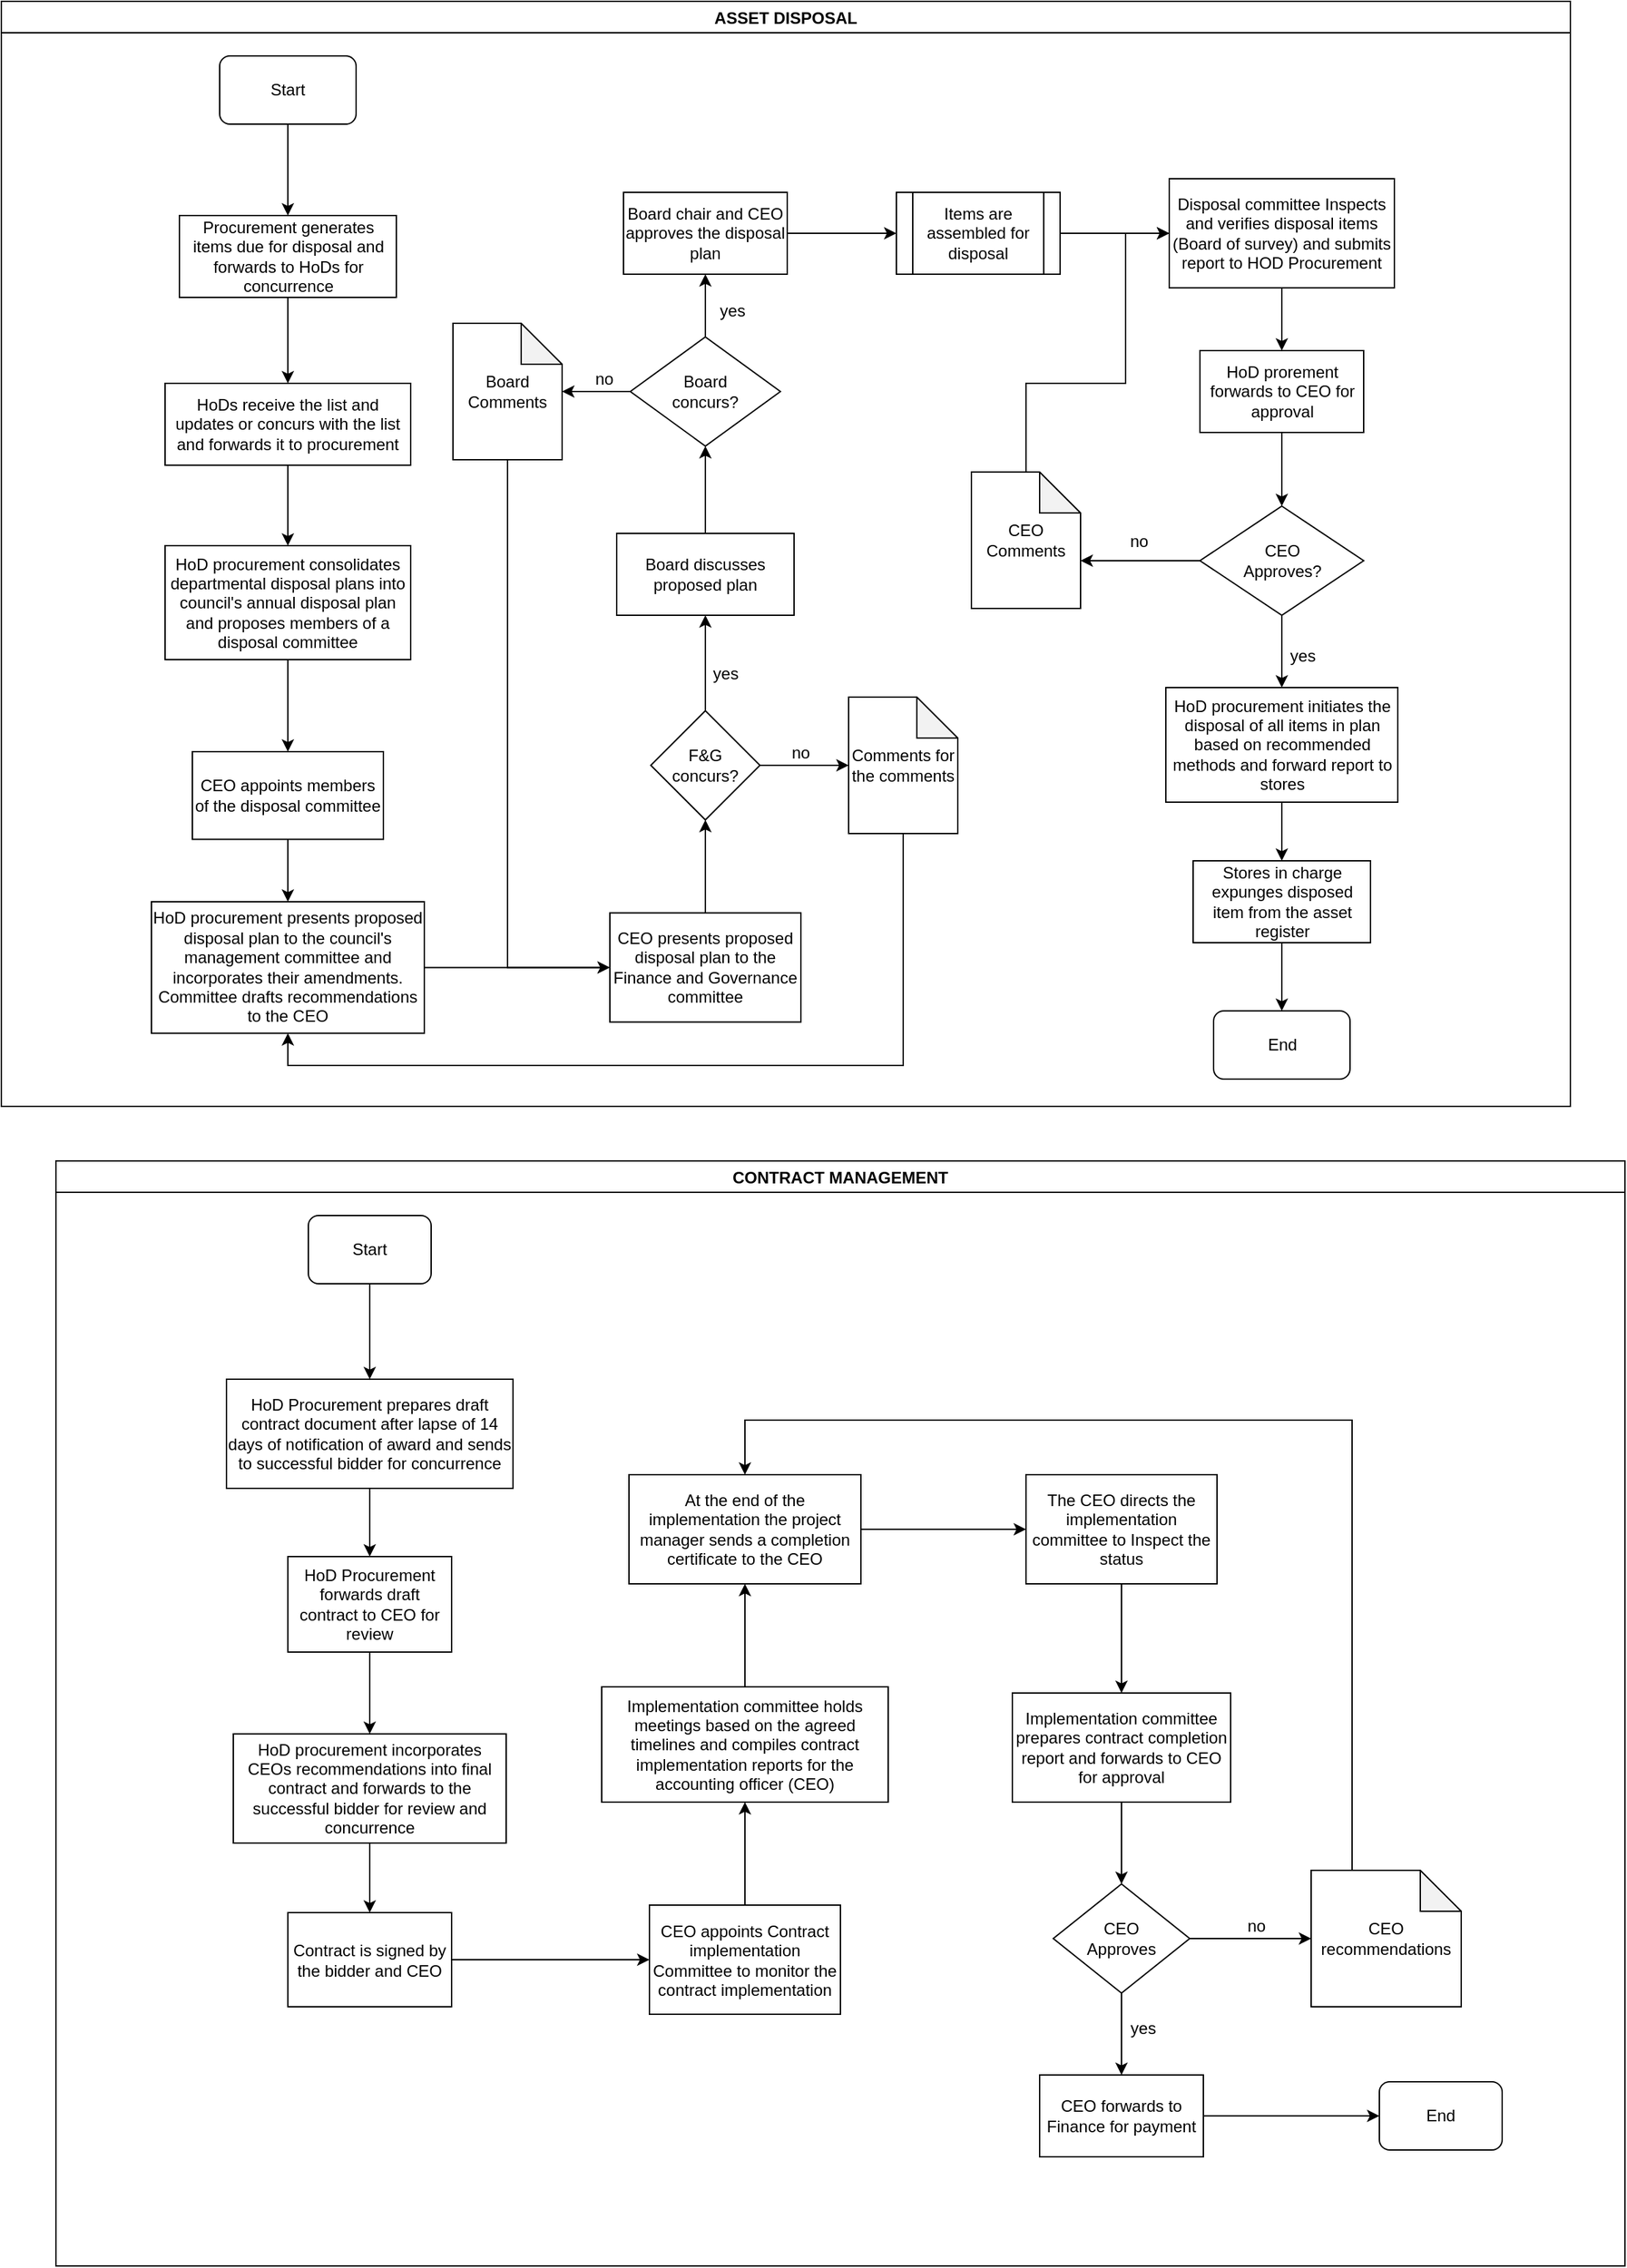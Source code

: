 <mxfile version="14.0.0" type="github">
  <diagram id="B7mUpA1huvissRJmOYIc" name="Page-1">
    <mxGraphModel dx="1038" dy="547" grid="1" gridSize="10" guides="1" tooltips="1" connect="1" arrows="1" fold="1" page="1" pageScale="1" pageWidth="1169" pageHeight="827" math="0" shadow="0">
      <root>
        <mxCell id="0" />
        <mxCell id="1" parent="0" />
        <mxCell id="NP0mH-hWLjlgino4Q2RM-1" value="ASSET DISPOSAL" style="swimlane;startSize=23;" parent="1" vertex="1">
          <mxGeometry x="10" y="10" width="1150" height="810" as="geometry" />
        </mxCell>
        <mxCell id="NP0mH-hWLjlgino4Q2RM-2" value="Start" style="rounded=1;whiteSpace=wrap;html=1;" parent="NP0mH-hWLjlgino4Q2RM-1" vertex="1">
          <mxGeometry x="160" y="40" width="100" height="50" as="geometry" />
        </mxCell>
        <mxCell id="NP0mH-hWLjlgino4Q2RM-5" value="Procurement generates items due for disposal and forwards to HoDs for concurrence" style="rounded=0;whiteSpace=wrap;html=1;" parent="NP0mH-hWLjlgino4Q2RM-1" vertex="1">
          <mxGeometry x="130.5" y="157" width="159" height="60" as="geometry" />
        </mxCell>
        <mxCell id="NP0mH-hWLjlgino4Q2RM-4" value="" style="edgeStyle=orthogonalEdgeStyle;rounded=0;orthogonalLoop=1;jettySize=auto;html=1;entryX=0.5;entryY=0;entryDx=0;entryDy=0;" parent="NP0mH-hWLjlgino4Q2RM-1" source="NP0mH-hWLjlgino4Q2RM-2" target="NP0mH-hWLjlgino4Q2RM-5" edge="1">
          <mxGeometry relative="1" as="geometry">
            <mxPoint x="210" y="165" as="targetPoint" />
          </mxGeometry>
        </mxCell>
        <mxCell id="NP0mH-hWLjlgino4Q2RM-6" value="HoDs receive the list and updates or concurs with the list and forwards it to procurement" style="whiteSpace=wrap;html=1;rounded=0;" parent="NP0mH-hWLjlgino4Q2RM-1" vertex="1">
          <mxGeometry x="120" y="280" width="180" height="60" as="geometry" />
        </mxCell>
        <mxCell id="NP0mH-hWLjlgino4Q2RM-7" value="" style="edgeStyle=orthogonalEdgeStyle;rounded=0;orthogonalLoop=1;jettySize=auto;html=1;" parent="NP0mH-hWLjlgino4Q2RM-1" source="NP0mH-hWLjlgino4Q2RM-5" target="NP0mH-hWLjlgino4Q2RM-6" edge="1">
          <mxGeometry relative="1" as="geometry" />
        </mxCell>
        <mxCell id="NP0mH-hWLjlgino4Q2RM-8" value="HoD procurement consolidates departmental disposal plans into council&#39;s annual disposal plan and proposes members of a disposal committee" style="whiteSpace=wrap;html=1;rounded=0;" parent="NP0mH-hWLjlgino4Q2RM-1" vertex="1">
          <mxGeometry x="120" y="399" width="180" height="83.5" as="geometry" />
        </mxCell>
        <mxCell id="NP0mH-hWLjlgino4Q2RM-9" value="" style="edgeStyle=orthogonalEdgeStyle;rounded=0;orthogonalLoop=1;jettySize=auto;html=1;" parent="NP0mH-hWLjlgino4Q2RM-1" source="NP0mH-hWLjlgino4Q2RM-6" target="NP0mH-hWLjlgino4Q2RM-8" edge="1">
          <mxGeometry relative="1" as="geometry" />
        </mxCell>
        <mxCell id="NP0mH-hWLjlgino4Q2RM-10" value="CEO appoints members of the disposal committee" style="whiteSpace=wrap;html=1;rounded=0;" parent="NP0mH-hWLjlgino4Q2RM-1" vertex="1">
          <mxGeometry x="140" y="550" width="140" height="64.25" as="geometry" />
        </mxCell>
        <mxCell id="NP0mH-hWLjlgino4Q2RM-11" value="" style="edgeStyle=orthogonalEdgeStyle;rounded=0;orthogonalLoop=1;jettySize=auto;html=1;" parent="NP0mH-hWLjlgino4Q2RM-1" source="NP0mH-hWLjlgino4Q2RM-8" target="NP0mH-hWLjlgino4Q2RM-10" edge="1">
          <mxGeometry relative="1" as="geometry" />
        </mxCell>
        <mxCell id="NP0mH-hWLjlgino4Q2RM-15" value="CEO presents proposed disposal plan to the Finance and Governance committee" style="whiteSpace=wrap;html=1;rounded=0;" parent="NP0mH-hWLjlgino4Q2RM-1" vertex="1">
          <mxGeometry x="446" y="668.19" width="140" height="80" as="geometry" />
        </mxCell>
        <mxCell id="NP0mH-hWLjlgino4Q2RM-20" value="&lt;div&gt;F&amp;amp;G&lt;br&gt;&lt;/div&gt;&lt;div&gt;concurs?&lt;/div&gt;" style="rhombus;whiteSpace=wrap;html=1;" parent="NP0mH-hWLjlgino4Q2RM-1" vertex="1">
          <mxGeometry x="476" y="520" width="80" height="80" as="geometry" />
        </mxCell>
        <mxCell id="NP0mH-hWLjlgino4Q2RM-18" value="" style="edgeStyle=orthogonalEdgeStyle;rounded=0;orthogonalLoop=1;jettySize=auto;html=1;" parent="NP0mH-hWLjlgino4Q2RM-1" source="NP0mH-hWLjlgino4Q2RM-15" target="NP0mH-hWLjlgino4Q2RM-20" edge="1">
          <mxGeometry relative="1" as="geometry">
            <mxPoint x="516" y="578.19" as="targetPoint" />
          </mxGeometry>
        </mxCell>
        <mxCell id="NP0mH-hWLjlgino4Q2RM-21" value="Board discusses proposed plan" style="whiteSpace=wrap;html=1;" parent="NP0mH-hWLjlgino4Q2RM-1" vertex="1">
          <mxGeometry x="451" y="390" width="130" height="60" as="geometry" />
        </mxCell>
        <mxCell id="NP0mH-hWLjlgino4Q2RM-22" value="" style="edgeStyle=orthogonalEdgeStyle;rounded=0;orthogonalLoop=1;jettySize=auto;html=1;" parent="NP0mH-hWLjlgino4Q2RM-1" source="NP0mH-hWLjlgino4Q2RM-20" target="NP0mH-hWLjlgino4Q2RM-21" edge="1">
          <mxGeometry relative="1" as="geometry" />
        </mxCell>
        <mxCell id="NP0mH-hWLjlgino4Q2RM-23" value="yes" style="text;html=1;strokeColor=none;fillColor=none;align=center;verticalAlign=middle;whiteSpace=wrap;rounded=0;" parent="NP0mH-hWLjlgino4Q2RM-1" vertex="1">
          <mxGeometry x="511" y="483" width="40" height="20" as="geometry" />
        </mxCell>
        <mxCell id="NP0mH-hWLjlgino4Q2RM-28" value="Comments for the comments" style="shape=note;whiteSpace=wrap;html=1;backgroundOutline=1;darkOpacity=0.05;" parent="NP0mH-hWLjlgino4Q2RM-1" vertex="1">
          <mxGeometry x="621" y="510" width="80" height="100" as="geometry" />
        </mxCell>
        <mxCell id="NP0mH-hWLjlgino4Q2RM-25" value="" style="edgeStyle=orthogonalEdgeStyle;rounded=0;orthogonalLoop=1;jettySize=auto;html=1;entryX=0;entryY=0.5;entryDx=0;entryDy=0;entryPerimeter=0;" parent="NP0mH-hWLjlgino4Q2RM-1" source="NP0mH-hWLjlgino4Q2RM-20" target="NP0mH-hWLjlgino4Q2RM-28" edge="1">
          <mxGeometry relative="1" as="geometry">
            <mxPoint x="616" y="560" as="targetPoint" />
          </mxGeometry>
        </mxCell>
        <mxCell id="NP0mH-hWLjlgino4Q2RM-32" value="Board chair and CEO approves the disposal plan" style="whiteSpace=wrap;html=1;" parent="NP0mH-hWLjlgino4Q2RM-1" vertex="1">
          <mxGeometry x="456" y="140" width="120" height="60" as="geometry" />
        </mxCell>
        <mxCell id="NP0mH-hWLjlgino4Q2RM-34" value="yes" style="text;html=1;strokeColor=none;fillColor=none;align=center;verticalAlign=middle;whiteSpace=wrap;rounded=0;" parent="NP0mH-hWLjlgino4Q2RM-1" vertex="1">
          <mxGeometry x="516" y="217" width="40" height="20" as="geometry" />
        </mxCell>
        <mxCell id="NP0mH-hWLjlgino4Q2RM-37" value="Board Comments" style="shape=note;whiteSpace=wrap;html=1;backgroundOutline=1;darkOpacity=0.05;" parent="NP0mH-hWLjlgino4Q2RM-1" vertex="1">
          <mxGeometry x="331" y="236" width="80" height="100" as="geometry" />
        </mxCell>
        <mxCell id="NP0mH-hWLjlgino4Q2RM-39" value="" style="edgeStyle=orthogonalEdgeStyle;rounded=0;orthogonalLoop=1;jettySize=auto;html=1;entryX=0;entryY=0.5;entryDx=0;entryDy=0;" parent="NP0mH-hWLjlgino4Q2RM-1" source="NP0mH-hWLjlgino4Q2RM-37" target="NP0mH-hWLjlgino4Q2RM-15" edge="1">
          <mxGeometry relative="1" as="geometry">
            <mxPoint x="371" y="436" as="targetPoint" />
            <Array as="points">
              <mxPoint x="371" y="708" />
            </Array>
          </mxGeometry>
        </mxCell>
        <mxCell id="NP0mH-hWLjlgino4Q2RM-46" value="&lt;div&gt;CEO&lt;/div&gt;&lt;div&gt;Approves?&lt;/div&gt;" style="rhombus;whiteSpace=wrap;html=1;" parent="NP0mH-hWLjlgino4Q2RM-1" vertex="1">
          <mxGeometry x="878.5" y="370" width="120" height="80" as="geometry" />
        </mxCell>
        <mxCell id="NP0mH-hWLjlgino4Q2RM-48" value="HoD procurement initiates the disposal of all items in plan based on recommended methods and forward report to stores" style="whiteSpace=wrap;html=1;" parent="NP0mH-hWLjlgino4Q2RM-1" vertex="1">
          <mxGeometry x="853.5" y="503" width="170" height="84" as="geometry" />
        </mxCell>
        <mxCell id="NP0mH-hWLjlgino4Q2RM-49" value="" style="edgeStyle=orthogonalEdgeStyle;rounded=0;orthogonalLoop=1;jettySize=auto;html=1;" parent="NP0mH-hWLjlgino4Q2RM-1" source="NP0mH-hWLjlgino4Q2RM-46" target="NP0mH-hWLjlgino4Q2RM-48" edge="1">
          <mxGeometry relative="1" as="geometry" />
        </mxCell>
        <mxCell id="NP0mH-hWLjlgino4Q2RM-51" value="Stores in charge expunges disposed item from the asset register" style="whiteSpace=wrap;html=1;" parent="NP0mH-hWLjlgino4Q2RM-1" vertex="1">
          <mxGeometry x="873.5" y="630" width="130" height="60" as="geometry" />
        </mxCell>
        <mxCell id="NP0mH-hWLjlgino4Q2RM-52" value="" style="edgeStyle=orthogonalEdgeStyle;rounded=0;orthogonalLoop=1;jettySize=auto;html=1;" parent="NP0mH-hWLjlgino4Q2RM-1" source="NP0mH-hWLjlgino4Q2RM-48" target="NP0mH-hWLjlgino4Q2RM-51" edge="1">
          <mxGeometry relative="1" as="geometry" />
        </mxCell>
        <mxCell id="NP0mH-hWLjlgino4Q2RM-44" value="HoD prorement forwards to CEO for approval" style="whiteSpace=wrap;html=1;" parent="NP0mH-hWLjlgino4Q2RM-1" vertex="1">
          <mxGeometry x="878.5" y="256" width="120" height="60" as="geometry" />
        </mxCell>
        <mxCell id="NP0mH-hWLjlgino4Q2RM-47" value="" style="edgeStyle=orthogonalEdgeStyle;rounded=0;orthogonalLoop=1;jettySize=auto;html=1;" parent="NP0mH-hWLjlgino4Q2RM-1" source="NP0mH-hWLjlgino4Q2RM-44" target="NP0mH-hWLjlgino4Q2RM-46" edge="1">
          <mxGeometry relative="1" as="geometry" />
        </mxCell>
        <mxCell id="NP0mH-hWLjlgino4Q2RM-50" value="yes" style="text;html=1;strokeColor=none;fillColor=none;align=center;verticalAlign=middle;whiteSpace=wrap;rounded=0;" parent="NP0mH-hWLjlgino4Q2RM-1" vertex="1">
          <mxGeometry x="934" y="470" width="40" height="20" as="geometry" />
        </mxCell>
        <mxCell id="NP0mH-hWLjlgino4Q2RM-55" value="End" style="rounded=1;whiteSpace=wrap;html=1;" parent="NP0mH-hWLjlgino4Q2RM-1" vertex="1">
          <mxGeometry x="888.5" y="740" width="100" height="50" as="geometry" />
        </mxCell>
        <mxCell id="NP0mH-hWLjlgino4Q2RM-54" value="" style="edgeStyle=orthogonalEdgeStyle;rounded=0;orthogonalLoop=1;jettySize=auto;html=1;" parent="NP0mH-hWLjlgino4Q2RM-1" source="NP0mH-hWLjlgino4Q2RM-51" target="NP0mH-hWLjlgino4Q2RM-55" edge="1">
          <mxGeometry relative="1" as="geometry">
            <mxPoint x="938.5" y="770" as="targetPoint" />
          </mxGeometry>
        </mxCell>
        <mxCell id="NP0mH-hWLjlgino4Q2RM-58" value="CEO Comments" style="shape=note;whiteSpace=wrap;html=1;backgroundOutline=1;darkOpacity=0.05;" parent="NP0mH-hWLjlgino4Q2RM-1" vertex="1">
          <mxGeometry x="711" y="345" width="80" height="100" as="geometry" />
        </mxCell>
        <mxCell id="NP0mH-hWLjlgino4Q2RM-60" value="" style="edgeStyle=orthogonalEdgeStyle;rounded=0;orthogonalLoop=1;jettySize=auto;html=1;entryX=0;entryY=0;entryDx=80;entryDy=65;entryPerimeter=0;" parent="NP0mH-hWLjlgino4Q2RM-1" source="NP0mH-hWLjlgino4Q2RM-46" target="NP0mH-hWLjlgino4Q2RM-58" edge="1">
          <mxGeometry relative="1" as="geometry">
            <mxPoint x="798.5" y="410" as="targetPoint" />
          </mxGeometry>
        </mxCell>
        <mxCell id="NP0mH-hWLjlgino4Q2RM-63" value="no" style="text;html=1;strokeColor=none;fillColor=none;align=center;verticalAlign=middle;whiteSpace=wrap;rounded=0;" parent="NP0mH-hWLjlgino4Q2RM-1" vertex="1">
          <mxGeometry x="814" y="386" width="40" height="20" as="geometry" />
        </mxCell>
        <mxCell id="NP0mH-hWLjlgino4Q2RM-16" value="" style="edgeStyle=orthogonalEdgeStyle;rounded=0;orthogonalLoop=1;jettySize=auto;html=1;" parent="1" source="NP0mH-hWLjlgino4Q2RM-12" target="NP0mH-hWLjlgino4Q2RM-15" edge="1">
          <mxGeometry relative="1" as="geometry" />
        </mxCell>
        <mxCell id="NP0mH-hWLjlgino4Q2RM-12" value="HoD procurement presents proposed disposal plan to the council&#39;s management committee and incorporates their amendments. Committee drafts recommendations to the CEO" style="whiteSpace=wrap;html=1;rounded=0;" parent="1" vertex="1">
          <mxGeometry x="120" y="670" width="200" height="96.38" as="geometry" />
        </mxCell>
        <mxCell id="NP0mH-hWLjlgino4Q2RM-13" value="" style="edgeStyle=orthogonalEdgeStyle;rounded=0;orthogonalLoop=1;jettySize=auto;html=1;" parent="1" source="NP0mH-hWLjlgino4Q2RM-10" target="NP0mH-hWLjlgino4Q2RM-12" edge="1">
          <mxGeometry relative="1" as="geometry" />
        </mxCell>
        <mxCell id="NP0mH-hWLjlgino4Q2RM-27" value="" style="edgeStyle=orthogonalEdgeStyle;rounded=0;orthogonalLoop=1;jettySize=auto;html=1;entryX=0.5;entryY=1;entryDx=0;entryDy=0;exitX=0.5;exitY=1;exitDx=0;exitDy=0;exitPerimeter=0;" parent="1" source="NP0mH-hWLjlgino4Q2RM-28" target="NP0mH-hWLjlgino4Q2RM-12" edge="1">
          <mxGeometry relative="1" as="geometry">
            <mxPoint x="701" y="600" as="sourcePoint" />
            <mxPoint x="686" y="680" as="targetPoint" />
            <Array as="points">
              <mxPoint x="671" y="790" />
              <mxPoint x="220" y="790" />
            </Array>
          </mxGeometry>
        </mxCell>
        <mxCell id="NP0mH-hWLjlgino4Q2RM-29" value="no" style="text;html=1;strokeColor=none;fillColor=none;align=center;verticalAlign=middle;whiteSpace=wrap;rounded=0;" parent="1" vertex="1">
          <mxGeometry x="576" y="551" width="40" height="20" as="geometry" />
        </mxCell>
        <mxCell id="NP0mH-hWLjlgino4Q2RM-33" value="" style="edgeStyle=orthogonalEdgeStyle;rounded=0;orthogonalLoop=1;jettySize=auto;html=1;" parent="1" source="NP0mH-hWLjlgino4Q2RM-30" target="NP0mH-hWLjlgino4Q2RM-32" edge="1">
          <mxGeometry relative="1" as="geometry" />
        </mxCell>
        <mxCell id="NP0mH-hWLjlgino4Q2RM-36" value="" style="edgeStyle=orthogonalEdgeStyle;rounded=0;orthogonalLoop=1;jettySize=auto;html=1;" parent="1" source="NP0mH-hWLjlgino4Q2RM-30" target="NP0mH-hWLjlgino4Q2RM-37" edge="1">
          <mxGeometry relative="1" as="geometry">
            <mxPoint x="656" y="296" as="targetPoint" />
          </mxGeometry>
        </mxCell>
        <mxCell id="NP0mH-hWLjlgino4Q2RM-30" value="&lt;div&gt;Board&lt;/div&gt;&lt;div&gt;concurs?&lt;/div&gt;" style="rhombus;whiteSpace=wrap;html=1;" parent="1" vertex="1">
          <mxGeometry x="471" y="256" width="110" height="80" as="geometry" />
        </mxCell>
        <mxCell id="NP0mH-hWLjlgino4Q2RM-31" value="" style="edgeStyle=orthogonalEdgeStyle;rounded=0;orthogonalLoop=1;jettySize=auto;html=1;" parent="1" source="NP0mH-hWLjlgino4Q2RM-21" target="NP0mH-hWLjlgino4Q2RM-30" edge="1">
          <mxGeometry relative="1" as="geometry" />
        </mxCell>
        <mxCell id="NP0mH-hWLjlgino4Q2RM-43" value="" style="edgeStyle=orthogonalEdgeStyle;rounded=0;orthogonalLoop=1;jettySize=auto;html=1;" parent="1" source="NP0mH-hWLjlgino4Q2RM-40" target="NP0mH-hWLjlgino4Q2RM-42" edge="1">
          <mxGeometry relative="1" as="geometry" />
        </mxCell>
        <mxCell id="NP0mH-hWLjlgino4Q2RM-40" value="Items are assembled for disposal" style="shape=process;whiteSpace=wrap;html=1;backgroundOutline=1;" parent="1" vertex="1">
          <mxGeometry x="666" y="150" width="120" height="60" as="geometry" />
        </mxCell>
        <mxCell id="NP0mH-hWLjlgino4Q2RM-41" value="" style="edgeStyle=orthogonalEdgeStyle;rounded=0;orthogonalLoop=1;jettySize=auto;html=1;" parent="1" source="NP0mH-hWLjlgino4Q2RM-32" target="NP0mH-hWLjlgino4Q2RM-40" edge="1">
          <mxGeometry relative="1" as="geometry" />
        </mxCell>
        <mxCell id="NP0mH-hWLjlgino4Q2RM-45" value="" style="edgeStyle=orthogonalEdgeStyle;rounded=0;orthogonalLoop=1;jettySize=auto;html=1;" parent="1" source="NP0mH-hWLjlgino4Q2RM-42" target="NP0mH-hWLjlgino4Q2RM-44" edge="1">
          <mxGeometry relative="1" as="geometry" />
        </mxCell>
        <mxCell id="NP0mH-hWLjlgino4Q2RM-42" value="Disposal committee Inspects and verifies disposal items (Board of survey) and submits report to HOD Procurement" style="whiteSpace=wrap;html=1;" parent="1" vertex="1">
          <mxGeometry x="866" y="140" width="165" height="80" as="geometry" />
        </mxCell>
        <mxCell id="NP0mH-hWLjlgino4Q2RM-62" value="" style="edgeStyle=orthogonalEdgeStyle;rounded=0;orthogonalLoop=1;jettySize=auto;html=1;entryX=0;entryY=0.5;entryDx=0;entryDy=0;" parent="1" source="NP0mH-hWLjlgino4Q2RM-58" target="NP0mH-hWLjlgino4Q2RM-42" edge="1">
          <mxGeometry relative="1" as="geometry">
            <mxPoint x="761" y="255" as="targetPoint" />
            <Array as="points">
              <mxPoint x="761" y="290" />
              <mxPoint x="834" y="290" />
              <mxPoint x="834" y="180" />
            </Array>
          </mxGeometry>
        </mxCell>
        <mxCell id="NP0mH-hWLjlgino4Q2RM-64" value="no" style="text;html=1;strokeColor=none;fillColor=none;align=center;verticalAlign=middle;whiteSpace=wrap;rounded=0;" parent="1" vertex="1">
          <mxGeometry x="432" y="277" width="40" height="20" as="geometry" />
        </mxCell>
        <mxCell id="0G9J744BiatkqVIwCBiQ-1" value="CONTRACT MANAGEMENT" style="swimlane;" vertex="1" parent="1">
          <mxGeometry x="50" y="860" width="1150" height="810" as="geometry" />
        </mxCell>
        <mxCell id="0G9J744BiatkqVIwCBiQ-2" value="Start" style="rounded=1;whiteSpace=wrap;html=1;" vertex="1" parent="0G9J744BiatkqVIwCBiQ-1">
          <mxGeometry x="185" y="40" width="90" height="50" as="geometry" />
        </mxCell>
        <mxCell id="0G9J744BiatkqVIwCBiQ-3" value="HoD Procurement prepares draft contract document after lapse of 14 days of notification of award and sends to successful bidder for concurrence" style="rounded=0;whiteSpace=wrap;html=1;" vertex="1" parent="0G9J744BiatkqVIwCBiQ-1">
          <mxGeometry x="125" y="160" width="210" height="80" as="geometry" />
        </mxCell>
        <mxCell id="0G9J744BiatkqVIwCBiQ-4" value="" style="edgeStyle=orthogonalEdgeStyle;rounded=0;orthogonalLoop=1;jettySize=auto;html=1;" edge="1" parent="0G9J744BiatkqVIwCBiQ-1" source="0G9J744BiatkqVIwCBiQ-2" target="0G9J744BiatkqVIwCBiQ-3">
          <mxGeometry relative="1" as="geometry">
            <mxPoint x="230" y="165" as="targetPoint" />
          </mxGeometry>
        </mxCell>
        <mxCell id="0G9J744BiatkqVIwCBiQ-5" value="HoD Procurement forwards draft contract to CEO for review" style="whiteSpace=wrap;html=1;rounded=0;" vertex="1" parent="0G9J744BiatkqVIwCBiQ-1">
          <mxGeometry x="170" y="290" width="120" height="70" as="geometry" />
        </mxCell>
        <mxCell id="0G9J744BiatkqVIwCBiQ-6" value="" style="edgeStyle=orthogonalEdgeStyle;rounded=0;orthogonalLoop=1;jettySize=auto;html=1;" edge="1" parent="0G9J744BiatkqVIwCBiQ-1" source="0G9J744BiatkqVIwCBiQ-3" target="0G9J744BiatkqVIwCBiQ-5">
          <mxGeometry relative="1" as="geometry" />
        </mxCell>
        <mxCell id="0G9J744BiatkqVIwCBiQ-7" value="HoD procurement incorporates CEOs recommendations into final contract and forwards to the successful bidder for review and concurrence" style="whiteSpace=wrap;html=1;rounded=0;" vertex="1" parent="0G9J744BiatkqVIwCBiQ-1">
          <mxGeometry x="130" y="420" width="200" height="80" as="geometry" />
        </mxCell>
        <mxCell id="0G9J744BiatkqVIwCBiQ-8" value="" style="edgeStyle=orthogonalEdgeStyle;rounded=0;orthogonalLoop=1;jettySize=auto;html=1;" edge="1" parent="0G9J744BiatkqVIwCBiQ-1" source="0G9J744BiatkqVIwCBiQ-5" target="0G9J744BiatkqVIwCBiQ-7">
          <mxGeometry relative="1" as="geometry" />
        </mxCell>
        <mxCell id="0G9J744BiatkqVIwCBiQ-9" value="Contract is signed by the bidder and CEO" style="whiteSpace=wrap;html=1;rounded=0;" vertex="1" parent="0G9J744BiatkqVIwCBiQ-1">
          <mxGeometry x="170" y="551" width="120" height="69" as="geometry" />
        </mxCell>
        <mxCell id="0G9J744BiatkqVIwCBiQ-10" value="" style="edgeStyle=orthogonalEdgeStyle;rounded=0;orthogonalLoop=1;jettySize=auto;html=1;" edge="1" parent="0G9J744BiatkqVIwCBiQ-1" source="0G9J744BiatkqVIwCBiQ-7" target="0G9J744BiatkqVIwCBiQ-9">
          <mxGeometry relative="1" as="geometry" />
        </mxCell>
        <mxCell id="0G9J744BiatkqVIwCBiQ-11" value="CEO appoints Contract implementation Committee to monitor the contract implementation" style="whiteSpace=wrap;html=1;rounded=0;" vertex="1" parent="0G9J744BiatkqVIwCBiQ-1">
          <mxGeometry x="435" y="545.5" width="140" height="80" as="geometry" />
        </mxCell>
        <mxCell id="0G9J744BiatkqVIwCBiQ-12" value="" style="edgeStyle=orthogonalEdgeStyle;rounded=0;orthogonalLoop=1;jettySize=auto;html=1;" edge="1" parent="0G9J744BiatkqVIwCBiQ-1" source="0G9J744BiatkqVIwCBiQ-9" target="0G9J744BiatkqVIwCBiQ-11">
          <mxGeometry relative="1" as="geometry" />
        </mxCell>
        <mxCell id="0G9J744BiatkqVIwCBiQ-13" value="&lt;div&gt;CEO&lt;/div&gt;&lt;div&gt;Approves&lt;/div&gt;" style="rhombus;whiteSpace=wrap;html=1;rounded=0;" vertex="1" parent="0G9J744BiatkqVIwCBiQ-1">
          <mxGeometry x="731" y="530" width="100" height="80" as="geometry" />
        </mxCell>
        <mxCell id="0G9J744BiatkqVIwCBiQ-14" value="CEO forwards to Finance for payment" style="whiteSpace=wrap;html=1;rounded=0;" vertex="1" parent="0G9J744BiatkqVIwCBiQ-1">
          <mxGeometry x="721" y="670" width="120" height="60" as="geometry" />
        </mxCell>
        <mxCell id="0G9J744BiatkqVIwCBiQ-15" value="" style="edgeStyle=orthogonalEdgeStyle;rounded=0;orthogonalLoop=1;jettySize=auto;html=1;" edge="1" parent="0G9J744BiatkqVIwCBiQ-1" source="0G9J744BiatkqVIwCBiQ-13" target="0G9J744BiatkqVIwCBiQ-14">
          <mxGeometry relative="1" as="geometry" />
        </mxCell>
        <mxCell id="0G9J744BiatkqVIwCBiQ-16" value="yes" style="text;html=1;strokeColor=none;fillColor=none;align=center;verticalAlign=middle;whiteSpace=wrap;rounded=0;" vertex="1" parent="0G9J744BiatkqVIwCBiQ-1">
          <mxGeometry x="777" y="625.5" width="40" height="20" as="geometry" />
        </mxCell>
        <mxCell id="0G9J744BiatkqVIwCBiQ-17" value="no" style="text;html=1;strokeColor=none;fillColor=none;align=center;verticalAlign=middle;whiteSpace=wrap;rounded=0;" vertex="1" parent="0G9J744BiatkqVIwCBiQ-1">
          <mxGeometry x="860" y="551" width="40" height="20" as="geometry" />
        </mxCell>
        <mxCell id="0G9J744BiatkqVIwCBiQ-18" value="CEO recommendations " style="shape=note;whiteSpace=wrap;html=1;backgroundOutline=1;darkOpacity=0.05;" vertex="1" parent="0G9J744BiatkqVIwCBiQ-1">
          <mxGeometry x="920" y="520" width="110" height="100" as="geometry" />
        </mxCell>
        <mxCell id="0G9J744BiatkqVIwCBiQ-19" value="" style="edgeStyle=orthogonalEdgeStyle;rounded=0;orthogonalLoop=1;jettySize=auto;html=1;entryX=0;entryY=0.5;entryDx=0;entryDy=0;entryPerimeter=0;" edge="1" parent="0G9J744BiatkqVIwCBiQ-1" source="0G9J744BiatkqVIwCBiQ-13" target="0G9J744BiatkqVIwCBiQ-18">
          <mxGeometry relative="1" as="geometry">
            <mxPoint x="911" y="570" as="targetPoint" />
          </mxGeometry>
        </mxCell>
        <mxCell id="0G9J744BiatkqVIwCBiQ-20" value="End" style="rounded=1;whiteSpace=wrap;html=1;" vertex="1" parent="0G9J744BiatkqVIwCBiQ-1">
          <mxGeometry x="970" y="675" width="90" height="50" as="geometry" />
        </mxCell>
        <mxCell id="0G9J744BiatkqVIwCBiQ-21" value="" style="edgeStyle=orthogonalEdgeStyle;rounded=0;orthogonalLoop=1;jettySize=auto;html=1;entryX=0;entryY=0.5;entryDx=0;entryDy=0;" edge="1" parent="0G9J744BiatkqVIwCBiQ-1" source="0G9J744BiatkqVIwCBiQ-14" target="0G9J744BiatkqVIwCBiQ-20">
          <mxGeometry relative="1" as="geometry">
            <mxPoint x="921" y="700" as="targetPoint" />
          </mxGeometry>
        </mxCell>
        <mxCell id="0G9J744BiatkqVIwCBiQ-22" value="" style="edgeStyle=orthogonalEdgeStyle;rounded=0;orthogonalLoop=1;jettySize=auto;html=1;" edge="1" parent="1" source="0G9J744BiatkqVIwCBiQ-23" target="0G9J744BiatkqVIwCBiQ-26">
          <mxGeometry relative="1" as="geometry" />
        </mxCell>
        <mxCell id="0G9J744BiatkqVIwCBiQ-23" value="Implementation committee holds meetings based on the agreed timelines and compiles contract implementation reports for the accounting officer (CEO)" style="whiteSpace=wrap;html=1;rounded=0;" vertex="1" parent="1">
          <mxGeometry x="450" y="1245.5" width="210" height="84.5" as="geometry" />
        </mxCell>
        <mxCell id="0G9J744BiatkqVIwCBiQ-24" value="" style="edgeStyle=orthogonalEdgeStyle;rounded=0;orthogonalLoop=1;jettySize=auto;html=1;" edge="1" parent="1" source="0G9J744BiatkqVIwCBiQ-11" target="0G9J744BiatkqVIwCBiQ-23">
          <mxGeometry relative="1" as="geometry" />
        </mxCell>
        <mxCell id="0G9J744BiatkqVIwCBiQ-25" value="" style="edgeStyle=orthogonalEdgeStyle;rounded=0;orthogonalLoop=1;jettySize=auto;html=1;" edge="1" parent="1" source="0G9J744BiatkqVIwCBiQ-26" target="0G9J744BiatkqVIwCBiQ-28">
          <mxGeometry relative="1" as="geometry" />
        </mxCell>
        <mxCell id="0G9J744BiatkqVIwCBiQ-26" value="At the end of the implementation the project manager sends a completion certificate to the CEO" style="whiteSpace=wrap;html=1;rounded=0;" vertex="1" parent="1">
          <mxGeometry x="470" y="1090" width="170" height="80" as="geometry" />
        </mxCell>
        <mxCell id="0G9J744BiatkqVIwCBiQ-27" value="" style="edgeStyle=orthogonalEdgeStyle;rounded=0;orthogonalLoop=1;jettySize=auto;html=1;" edge="1" parent="1" source="0G9J744BiatkqVIwCBiQ-28" target="0G9J744BiatkqVIwCBiQ-30">
          <mxGeometry relative="1" as="geometry" />
        </mxCell>
        <mxCell id="0G9J744BiatkqVIwCBiQ-28" value="The CEO directs the implementation committee to Inspect the status" style="whiteSpace=wrap;html=1;rounded=0;" vertex="1" parent="1">
          <mxGeometry x="761" y="1090" width="140" height="80" as="geometry" />
        </mxCell>
        <mxCell id="0G9J744BiatkqVIwCBiQ-29" value="" style="edgeStyle=orthogonalEdgeStyle;rounded=0;orthogonalLoop=1;jettySize=auto;html=1;" edge="1" parent="1" source="0G9J744BiatkqVIwCBiQ-30" target="0G9J744BiatkqVIwCBiQ-13">
          <mxGeometry relative="1" as="geometry" />
        </mxCell>
        <mxCell id="0G9J744BiatkqVIwCBiQ-30" value="Implementation committee prepares contract completion report and forwards to CEO for approval" style="whiteSpace=wrap;html=1;rounded=0;" vertex="1" parent="1">
          <mxGeometry x="751" y="1250" width="160" height="80" as="geometry" />
        </mxCell>
        <mxCell id="0G9J744BiatkqVIwCBiQ-31" value="" style="edgeStyle=orthogonalEdgeStyle;rounded=0;orthogonalLoop=1;jettySize=auto;html=1;entryX=0.5;entryY=0;entryDx=0;entryDy=0;" edge="1" parent="1" source="0G9J744BiatkqVIwCBiQ-18" target="0G9J744BiatkqVIwCBiQ-26">
          <mxGeometry relative="1" as="geometry">
            <mxPoint x="1010" y="1280" as="targetPoint" />
            <Array as="points">
              <mxPoint x="1000" y="1050" />
              <mxPoint x="555" y="1050" />
            </Array>
          </mxGeometry>
        </mxCell>
      </root>
    </mxGraphModel>
  </diagram>
</mxfile>
